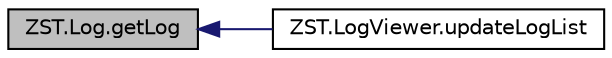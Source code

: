 digraph "ZST.Log.getLog"
{
  edge [fontname="Helvetica",fontsize="10",labelfontname="Helvetica",labelfontsize="10"];
  node [fontname="Helvetica",fontsize="10",shape=record];
  rankdir="LR";
  Node1 [label="ZST.Log.getLog",height=0.2,width=0.4,color="black", fillcolor="grey75", style="filled", fontcolor="black"];
  Node1 -> Node2 [dir="back",color="midnightblue",fontsize="10",style="solid"];
  Node2 [label="ZST.LogViewer.updateLogList",height=0.2,width=0.4,color="black", fillcolor="white", style="filled",URL="$class_z_s_t_1_1_log_viewer.html#a079205b250e9bfac69d7b7cb605810eb",tooltip="Odświeżanie listy logów "];
}
